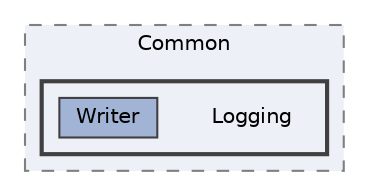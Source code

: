 digraph "src/BadScript2/Common/Logging"
{
 // LATEX_PDF_SIZE
  bgcolor="transparent";
  edge [fontname=Helvetica,fontsize=10,labelfontname=Helvetica,labelfontsize=10];
  node [fontname=Helvetica,fontsize=10,shape=box,height=0.2,width=0.4];
  compound=true
  subgraph clusterdir_6d05c2428dc8ab26a4196baa2f721fbe {
    graph [ bgcolor="#edf0f7", pencolor="grey50", label="Common", fontname=Helvetica,fontsize=10 style="filled,dashed", URL="dir_6d05c2428dc8ab26a4196baa2f721fbe.html",tooltip=""]
  subgraph clusterdir_702ae005d2630f75c69320818e1f46ae {
    graph [ bgcolor="#edf0f7", pencolor="grey25", label="", fontname=Helvetica,fontsize=10 style="filled,bold", URL="dir_702ae005d2630f75c69320818e1f46ae.html",tooltip=""]
    dir_702ae005d2630f75c69320818e1f46ae [shape=plaintext, label="Logging"];
  dir_6630af81edc191afdf71ddd5342c6f2e [label="Writer", fillcolor="#a2b4d6", color="grey25", style="filled", URL="dir_6630af81edc191afdf71ddd5342c6f2e.html",tooltip=""];
  }
  }
}
